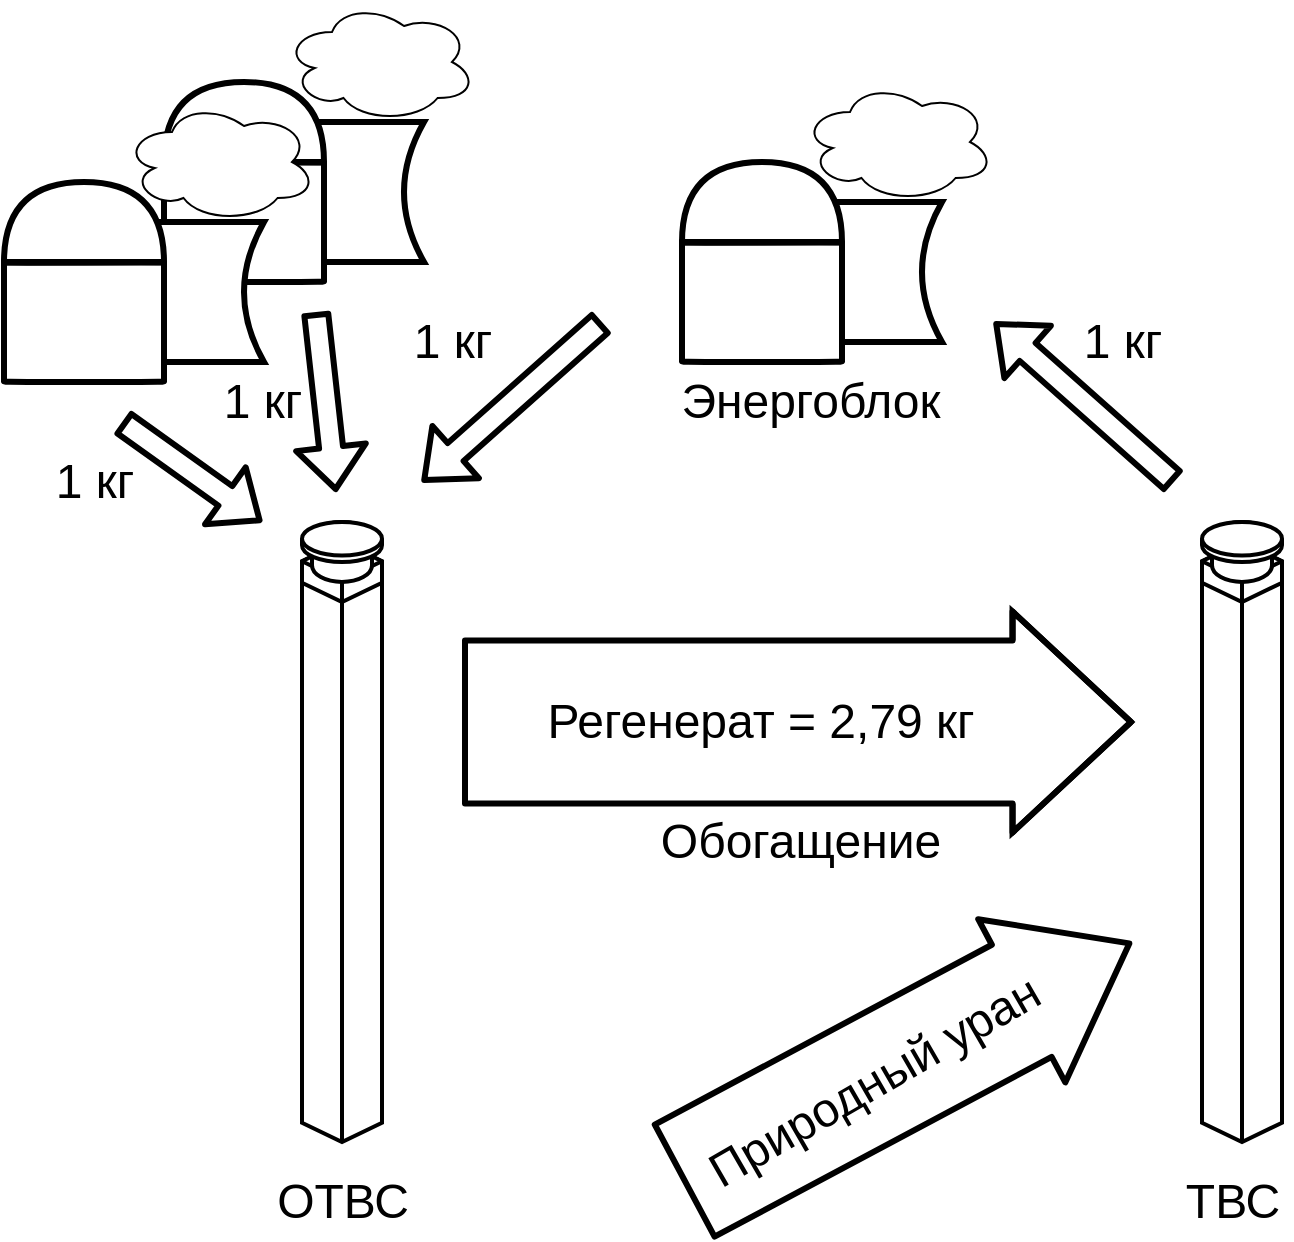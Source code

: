 <mxfile>
    <diagram id="Vr-9IQ695vBipqRcAQbf" name="Page-1">
        <mxGraphModel dx="970" dy="689" grid="1" gridSize="10" guides="1" tooltips="1" connect="1" arrows="1" fold="1" page="1" pageScale="1" pageWidth="827" pageHeight="1169" math="0" shadow="0">
            <root>
                <mxCell id="0"/>
                <mxCell id="1" parent="0"/>
                <mxCell id="6" value="" style="shape=dataStorage;whiteSpace=wrap;html=1;fixedSize=1;size=10;strokeWidth=3;" parent="1" vertex="1">
                    <mxGeometry x="400" y="130" width="80" height="70" as="geometry"/>
                </mxCell>
                <mxCell id="2" value="" style="shape=cylinder3;whiteSpace=wrap;html=1;boundedLbl=1;backgroundOutline=1;size=0.191;strokeWidth=3;" parent="1" vertex="1">
                    <mxGeometry x="350" y="150" width="80" height="60" as="geometry"/>
                </mxCell>
                <mxCell id="3" value="" style="shape=or;whiteSpace=wrap;html=1;rotation=-90;strokeWidth=3;" parent="1" vertex="1">
                    <mxGeometry x="370" y="90" width="40" height="80" as="geometry"/>
                </mxCell>
                <mxCell id="7" value="" style="ellipse;shape=cloud;whiteSpace=wrap;html=1;" parent="1" vertex="1">
                    <mxGeometry x="410" y="70" width="96" height="60" as="geometry"/>
                </mxCell>
                <mxCell id="8" value="" style="shape=flexArrow;endArrow=classic;html=1;strokeWidth=3;" parent="1" edge="1">
                    <mxGeometry width="50" height="50" relative="1" as="geometry">
                        <mxPoint x="596" y="270" as="sourcePoint"/>
                        <mxPoint x="506" y="190" as="targetPoint"/>
                    </mxGeometry>
                </mxCell>
                <mxCell id="10" value="" style="shape=flexArrow;endArrow=classic;html=1;strokeWidth=3;" parent="1" edge="1">
                    <mxGeometry width="50" height="50" relative="1" as="geometry">
                        <mxPoint x="310" y="190" as="sourcePoint"/>
                        <mxPoint x="220" y="270" as="targetPoint"/>
                    </mxGeometry>
                </mxCell>
                <mxCell id="11" value="" style="html=1;whiteSpace=wrap;shape=isoCube2;backgroundOutline=1;isoAngle=15;strokeWidth=2;" parent="1" vertex="1">
                    <mxGeometry x="160" y="300" width="40" height="300" as="geometry"/>
                </mxCell>
                <mxCell id="12" value="" style="html=1;whiteSpace=wrap;shape=isoCube2;backgroundOutline=1;isoAngle=15;strokeWidth=2;" parent="1" vertex="1">
                    <mxGeometry x="160" y="300" width="40" height="30" as="geometry"/>
                </mxCell>
                <mxCell id="14" value="" style="shape=cylinder3;whiteSpace=wrap;html=1;boundedLbl=1;backgroundOutline=1;size=8.372;strokeWidth=2;" parent="1" vertex="1">
                    <mxGeometry x="165" y="290" width="30" height="30" as="geometry"/>
                </mxCell>
                <mxCell id="13" value="" style="shape=cylinder3;whiteSpace=wrap;html=1;boundedLbl=1;backgroundOutline=1;size=8.372;strokeWidth=2;" parent="1" vertex="1">
                    <mxGeometry x="160" y="290" width="40" height="20" as="geometry"/>
                </mxCell>
                <mxCell id="15" value="" style="html=1;whiteSpace=wrap;shape=isoCube2;backgroundOutline=1;isoAngle=15;strokeWidth=2;" parent="1" vertex="1">
                    <mxGeometry x="610" y="300" width="40" height="300" as="geometry"/>
                </mxCell>
                <mxCell id="16" value="" style="html=1;whiteSpace=wrap;shape=isoCube2;backgroundOutline=1;isoAngle=15;strokeWidth=2;" parent="1" vertex="1">
                    <mxGeometry x="610" y="300" width="40" height="30" as="geometry"/>
                </mxCell>
                <mxCell id="17" value="" style="shape=cylinder3;whiteSpace=wrap;html=1;boundedLbl=1;backgroundOutline=1;size=8.372;strokeWidth=2;" parent="1" vertex="1">
                    <mxGeometry x="615" y="290" width="30" height="30" as="geometry"/>
                </mxCell>
                <mxCell id="18" value="" style="shape=cylinder3;whiteSpace=wrap;html=1;boundedLbl=1;backgroundOutline=1;size=8.372;strokeWidth=2;" parent="1" vertex="1">
                    <mxGeometry x="610" y="290" width="40" height="20" as="geometry"/>
                </mxCell>
                <mxCell id="19" value="&lt;font style=&quot;font-size: 24px&quot;&gt;ОТВС&lt;/font&gt;" style="text;html=1;align=center;verticalAlign=middle;resizable=0;points=[];autosize=1;strokeColor=none;fillColor=none;" parent="1" vertex="1">
                    <mxGeometry x="140" y="620" width="80" height="20" as="geometry"/>
                </mxCell>
                <mxCell id="20" value="&lt;font style=&quot;font-size: 24px&quot;&gt;ТВС&lt;/font&gt;" style="text;html=1;align=center;verticalAlign=middle;resizable=0;points=[];autosize=1;strokeColor=none;fillColor=none;" parent="1" vertex="1">
                    <mxGeometry x="595" y="620" width="60" height="20" as="geometry"/>
                </mxCell>
                <mxCell id="21" value="&lt;span style=&quot;font-size: 24px&quot;&gt;Энергоблок&lt;/span&gt;" style="text;html=1;align=center;verticalAlign=middle;resizable=0;points=[];autosize=1;strokeColor=none;fillColor=none;" parent="1" vertex="1">
                    <mxGeometry x="339" y="220" width="150" height="20" as="geometry"/>
                </mxCell>
                <mxCell id="22" value="&lt;font style=&quot;font-size: 24px&quot;&gt;1 кг&lt;/font&gt;" style="text;html=1;align=center;verticalAlign=middle;resizable=0;points=[];autosize=1;strokeColor=none;fillColor=none;" parent="1" vertex="1">
                    <mxGeometry x="210" y="190" width="50" height="20" as="geometry"/>
                </mxCell>
                <mxCell id="23" value="&lt;font style=&quot;font-size: 24px&quot;&gt;1&amp;nbsp;&lt;/font&gt;&lt;span style=&quot;font-size: 24px&quot;&gt;кг&lt;/span&gt;" style="text;html=1;align=center;verticalAlign=middle;resizable=0;points=[];autosize=1;strokeColor=none;fillColor=none;" parent="1" vertex="1">
                    <mxGeometry x="545" y="190" width="50" height="20" as="geometry"/>
                </mxCell>
                <mxCell id="24" value="" style="shape=flexArrow;endArrow=classic;html=1;fontSize=24;endWidth=25.941;endSize=18.743;width=79.524;strokeWidth=3;" parent="1" edge="1">
                    <mxGeometry width="50" height="50" relative="1" as="geometry">
                        <mxPoint x="240" y="390" as="sourcePoint"/>
                        <mxPoint x="576" y="390" as="targetPoint"/>
                        <Array as="points">
                            <mxPoint x="400" y="390"/>
                        </Array>
                    </mxGeometry>
                </mxCell>
                <mxCell id="27" value="Регенерат = 2,79 кг" style="edgeLabel;html=1;align=center;verticalAlign=middle;resizable=0;points=[];fontSize=24;" parent="24" vertex="1" connectable="0">
                    <mxGeometry x="-0.187" y="14" relative="1" as="geometry">
                        <mxPoint x="12" y="14" as="offset"/>
                    </mxGeometry>
                </mxCell>
                <mxCell id="29" value="&lt;span style=&quot;font-size: 24px&quot;&gt;Обогащение&lt;/span&gt;" style="text;html=1;align=center;verticalAlign=middle;resizable=0;points=[];autosize=1;strokeColor=none;fillColor=none;" parent="1" vertex="1">
                    <mxGeometry x="329" y="440" width="160" height="20" as="geometry"/>
                </mxCell>
                <mxCell id="30" value="" style="shape=flexArrow;endArrow=classic;html=1;fontSize=24;endWidth=25.941;endSize=19.323;width=61.538;strokeWidth=3;" parent="1" edge="1">
                    <mxGeometry width="50" height="50" relative="1" as="geometry">
                        <mxPoint x="350.0" y="620" as="sourcePoint"/>
                        <mxPoint x="575" y="500" as="targetPoint"/>
                    </mxGeometry>
                </mxCell>
                <mxCell id="31" value="Природный уран" style="edgeLabel;html=1;align=center;verticalAlign=middle;resizable=0;points=[];fontSize=24;rotation=-30;" parent="30" vertex="1" connectable="0">
                    <mxGeometry x="-0.187" y="14" relative="1" as="geometry">
                        <mxPoint x="11" y="11" as="offset"/>
                    </mxGeometry>
                </mxCell>
                <mxCell id="32" value="" style="shape=dataStorage;whiteSpace=wrap;html=1;fixedSize=1;size=10;strokeWidth=3;" parent="1" vertex="1">
                    <mxGeometry x="141" y="90" width="80" height="70" as="geometry"/>
                </mxCell>
                <mxCell id="33" value="" style="shape=cylinder3;whiteSpace=wrap;html=1;boundedLbl=1;backgroundOutline=1;size=0.191;strokeWidth=3;" parent="1" vertex="1">
                    <mxGeometry x="91" y="110" width="80" height="60" as="geometry"/>
                </mxCell>
                <mxCell id="34" value="" style="shape=or;whiteSpace=wrap;html=1;rotation=-90;strokeWidth=3;" parent="1" vertex="1">
                    <mxGeometry x="111" y="50" width="40" height="80" as="geometry"/>
                </mxCell>
                <mxCell id="35" value="" style="ellipse;shape=cloud;whiteSpace=wrap;html=1;" parent="1" vertex="1">
                    <mxGeometry x="151" y="30" width="96" height="60" as="geometry"/>
                </mxCell>
                <mxCell id="37" value="" style="shape=dataStorage;whiteSpace=wrap;html=1;fixedSize=1;size=10;strokeWidth=3;" parent="1" vertex="1">
                    <mxGeometry x="61" y="140" width="80" height="70" as="geometry"/>
                </mxCell>
                <mxCell id="38" value="" style="shape=cylinder3;whiteSpace=wrap;html=1;boundedLbl=1;backgroundOutline=1;size=0.191;strokeWidth=3;" parent="1" vertex="1">
                    <mxGeometry x="11" y="160" width="80" height="60" as="geometry"/>
                </mxCell>
                <mxCell id="39" value="" style="shape=or;whiteSpace=wrap;html=1;rotation=-90;strokeWidth=3;" parent="1" vertex="1">
                    <mxGeometry x="31" y="100" width="40" height="80" as="geometry"/>
                </mxCell>
                <mxCell id="40" value="" style="ellipse;shape=cloud;whiteSpace=wrap;html=1;" parent="1" vertex="1">
                    <mxGeometry x="71" y="80" width="96" height="60" as="geometry"/>
                </mxCell>
                <mxCell id="43" value="&lt;font style=&quot;font-size: 24px&quot;&gt;1 кг&lt;/font&gt;" style="text;html=1;align=center;verticalAlign=middle;resizable=0;points=[];autosize=1;strokeColor=none;fillColor=none;" parent="1" vertex="1">
                    <mxGeometry x="31" y="260" width="50" height="20" as="geometry"/>
                </mxCell>
                <mxCell id="46" value="" style="shape=flexArrow;endArrow=classic;html=1;strokeWidth=3;" parent="1" edge="1">
                    <mxGeometry width="50" height="50" relative="1" as="geometry">
                        <mxPoint x="70" y="240" as="sourcePoint"/>
                        <mxPoint x="140" y="290" as="targetPoint"/>
                    </mxGeometry>
                </mxCell>
                <mxCell id="50" value="&lt;font style=&quot;font-size: 24px&quot;&gt;1 кг&lt;/font&gt;" style="text;html=1;align=center;verticalAlign=middle;resizable=0;points=[];autosize=1;strokeColor=none;fillColor=none;" parent="1" vertex="1">
                    <mxGeometry x="115" y="220" width="50" height="20" as="geometry"/>
                </mxCell>
                <mxCell id="51" value="" style="shape=flexArrow;endArrow=classic;html=1;strokeWidth=3;" parent="1" edge="1">
                    <mxGeometry width="50" height="50" relative="1" as="geometry">
                        <mxPoint x="167" y="185" as="sourcePoint"/>
                        <mxPoint x="177" y="275" as="targetPoint"/>
                    </mxGeometry>
                </mxCell>
            </root>
        </mxGraphModel>
    </diagram>
</mxfile>